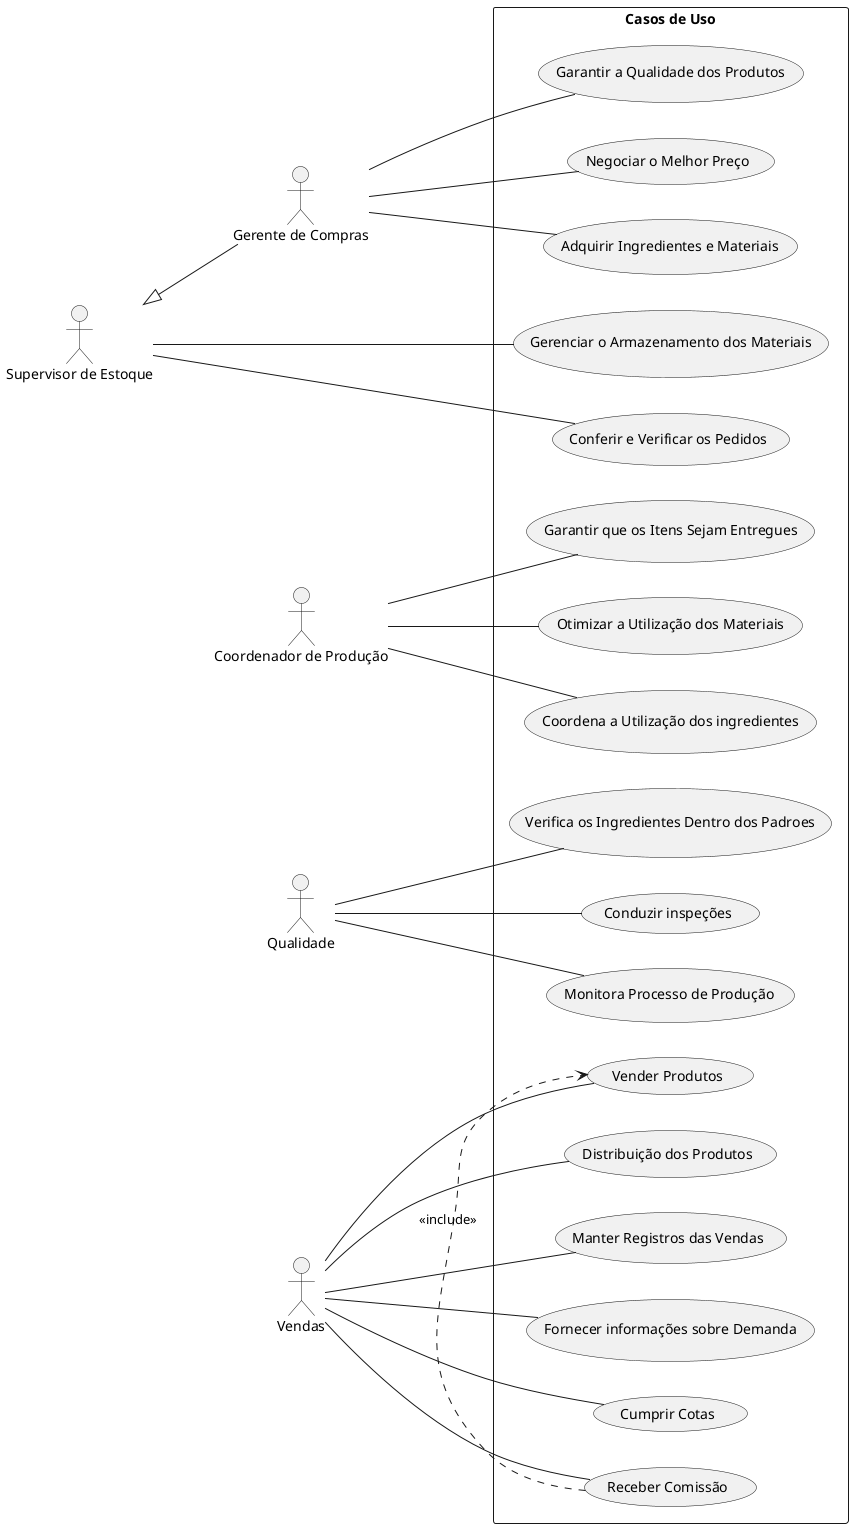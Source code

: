 @startuml


/'Caso de uso do sistema restaurante '/
left to right direction
actor "Gerente de Compras" as GC
actor "Supervisor de Estoque" as SE
actor "Coordenador de Produção" as CP    
actor Qualidade as Q
actor Vendas as V

rectangle "Casos de Uso"{
usecase "Adquirir Ingredientes e Materiais" as UC1
usecase "Garantir a Qualidade dos Produtos" as UC2
usecase "Negociar o Melhor Preço" as UC3

usecase "Gerenciar o Armazenamento dos Materiais" as UC4
usecase "Conferir e Verificar os Pedidos" as UC5

usecase "Coordena a Utilização dos ingredientes" as UC6
usecase "Garantir que os Itens Sejam Entregues" as UC7
usecase "Otimizar a Utilização dos Materiais" as UC8

usecase "Monitora Processo de Produção" as UC9
usecase "Verifica os Ingredientes Dentro dos Padroes" as UC10
usecase "Conduzir inspeções" as UC11

usecase "Distribuição dos Produtos" as UC12
usecase "Manter Registros das Vendas" as UC13
usecase "Fornecer informações sobre Demanda" as UC14

usecase "Receber Comissão" as UC15
usecase "Cumprir Cotas" as UC16
usecase "Vender Produtos" as UC17
}

(UC15) .> (UC17) : <<include>>

GC -- UC1
GC -- UC2
GC -- UC3

SE -- UC4
SE -- UC5

CP -- UC6
CP -- UC7
CP -- UC8

Q -- UC9
Q -- UC10
Q -- UC11

V -- UC12
V -- UC13
V -- UC14
V -- UC15
V -- UC16
V -- UC17

SE <|-- GC





@enduml



